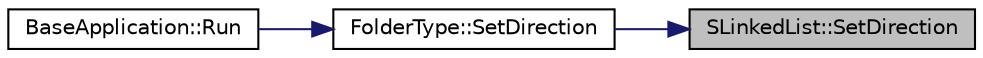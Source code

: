 digraph "SLinkedList::SetDirection"
{
 // LATEX_PDF_SIZE
  edge [fontname="Helvetica",fontsize="10",labelfontname="Helvetica",labelfontsize="10"];
  node [fontname="Helvetica",fontsize="10",shape=record];
  rankdir="RL";
  Node106 [label="SLinkedList::SetDirection",height=0.2,width=0.4,color="black", fillcolor="grey75", style="filled", fontcolor="black",tooltip="Set Direction."];
  Node106 -> Node107 [dir="back",color="midnightblue",fontsize="10",style="solid",fontname="Helvetica"];
  Node107 [label="FolderType::SetDirection",height=0.2,width=0.4,color="black", fillcolor="white", style="filled",URL="$class_folder_type.html#a2c3b293789142f899b36249494c46850",tooltip="Set Direction (sort)."];
  Node107 -> Node108 [dir="back",color="midnightblue",fontsize="10",style="solid",fontname="Helvetica"];
  Node108 [label="BaseApplication::Run",height=0.2,width=0.4,color="black", fillcolor="white", style="filled",URL="$class_base_application.html#a8f2ce8add401a3b537f041df9f7ef978",tooltip="Program driver."];
}
